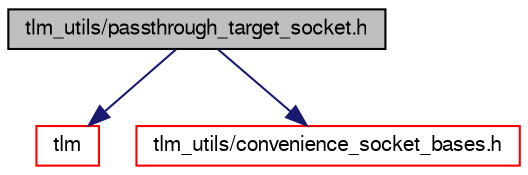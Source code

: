 digraph G
{
  edge [fontname="FreeSans",fontsize="10",labelfontname="FreeSans",labelfontsize="10"];
  node [fontname="FreeSans",fontsize="10",shape=record];
  Node1 [label="tlm_utils/passthrough_target_socket.h",height=0.2,width=0.4,color="black", fillcolor="grey75", style="filled" fontcolor="black"];
  Node1 -> Node2 [color="midnightblue",fontsize="10",style="solid",fontname="FreeSans"];
  Node2 [label="tlm",height=0.2,width=0.4,color="red", fillcolor="white", style="filled",URL="$a00122.html"];
  Node1 -> Node3 [color="midnightblue",fontsize="10",style="solid",fontname="FreeSans"];
  Node3 [label="tlm_utils/convenience_socket_bases.h",height=0.2,width=0.4,color="red", fillcolor="white", style="filled",URL="$a00160.html"];
}
